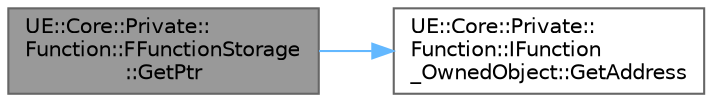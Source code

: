 digraph "UE::Core::Private::Function::FFunctionStorage::GetPtr"
{
 // INTERACTIVE_SVG=YES
 // LATEX_PDF_SIZE
  bgcolor="transparent";
  edge [fontname=Helvetica,fontsize=10,labelfontname=Helvetica,labelfontsize=10];
  node [fontname=Helvetica,fontsize=10,shape=box,height=0.2,width=0.4];
  rankdir="LR";
  Node1 [id="Node000001",label="UE::Core::Private::\lFunction::FFunctionStorage\l::GetPtr",height=0.2,width=0.4,color="gray40", fillcolor="grey60", style="filled", fontcolor="black",tooltip="Returns a pointer to the callable object - needed by TFunctionRefBase."];
  Node1 -> Node2 [id="edge1_Node000001_Node000002",color="steelblue1",style="solid",tooltip=" "];
  Node2 [id="Node000002",label="UE::Core::Private::\lFunction::IFunction\l_OwnedObject::GetAddress",height=0.2,width=0.4,color="grey40", fillcolor="white", style="filled",URL="$d7/dc6/structUE_1_1Core_1_1Private_1_1Function_1_1IFunction__OwnedObject.html#a5f7c75fba24be797f17ca42425c15819",tooltip="Returns the address of the object."];
}

